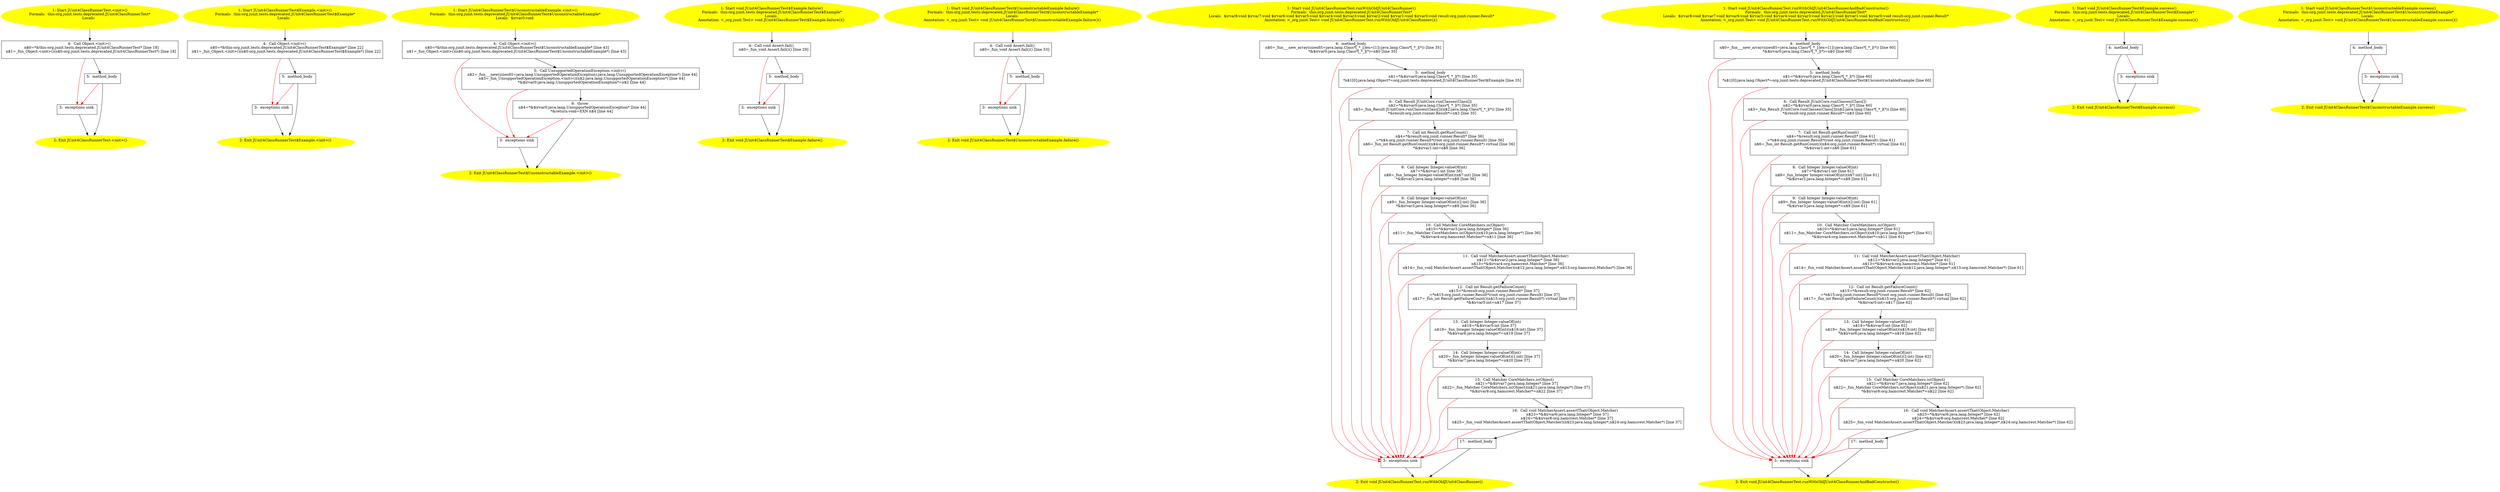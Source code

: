 /* @generated */
digraph cfg {
"org.junit.tests.deprecated.JUnit4ClassRunnerTest.<init>().ee639c9404319b21d5c6fe6f038d6a23_1" [label="1: Start JUnit4ClassRunnerTest.<init>()\nFormals:  this:org.junit.tests.deprecated.JUnit4ClassRunnerTest*\nLocals:  \n  " color=yellow style=filled]
	

	 "org.junit.tests.deprecated.JUnit4ClassRunnerTest.<init>().ee639c9404319b21d5c6fe6f038d6a23_1" -> "org.junit.tests.deprecated.JUnit4ClassRunnerTest.<init>().ee639c9404319b21d5c6fe6f038d6a23_4" ;
"org.junit.tests.deprecated.JUnit4ClassRunnerTest.<init>().ee639c9404319b21d5c6fe6f038d6a23_2" [label="2: Exit JUnit4ClassRunnerTest.<init>() \n  " color=yellow style=filled]
	

"org.junit.tests.deprecated.JUnit4ClassRunnerTest.<init>().ee639c9404319b21d5c6fe6f038d6a23_3" [label="3:  exceptions sink \n  " shape="box"]
	

	 "org.junit.tests.deprecated.JUnit4ClassRunnerTest.<init>().ee639c9404319b21d5c6fe6f038d6a23_3" -> "org.junit.tests.deprecated.JUnit4ClassRunnerTest.<init>().ee639c9404319b21d5c6fe6f038d6a23_2" ;
"org.junit.tests.deprecated.JUnit4ClassRunnerTest.<init>().ee639c9404319b21d5c6fe6f038d6a23_4" [label="4:  Call Object.<init>() \n   n$0=*&this:org.junit.tests.deprecated.JUnit4ClassRunnerTest* [line 18]\n  n$1=_fun_Object.<init>()(n$0:org.junit.tests.deprecated.JUnit4ClassRunnerTest*) [line 18]\n " shape="box"]
	

	 "org.junit.tests.deprecated.JUnit4ClassRunnerTest.<init>().ee639c9404319b21d5c6fe6f038d6a23_4" -> "org.junit.tests.deprecated.JUnit4ClassRunnerTest.<init>().ee639c9404319b21d5c6fe6f038d6a23_5" ;
	 "org.junit.tests.deprecated.JUnit4ClassRunnerTest.<init>().ee639c9404319b21d5c6fe6f038d6a23_4" -> "org.junit.tests.deprecated.JUnit4ClassRunnerTest.<init>().ee639c9404319b21d5c6fe6f038d6a23_3" [color="red" ];
"org.junit.tests.deprecated.JUnit4ClassRunnerTest.<init>().ee639c9404319b21d5c6fe6f038d6a23_5" [label="5:  method_body \n  " shape="box"]
	

	 "org.junit.tests.deprecated.JUnit4ClassRunnerTest.<init>().ee639c9404319b21d5c6fe6f038d6a23_5" -> "org.junit.tests.deprecated.JUnit4ClassRunnerTest.<init>().ee639c9404319b21d5c6fe6f038d6a23_2" ;
	 "org.junit.tests.deprecated.JUnit4ClassRunnerTest.<init>().ee639c9404319b21d5c6fe6f038d6a23_5" -> "org.junit.tests.deprecated.JUnit4ClassRunnerTest.<init>().ee639c9404319b21d5c6fe6f038d6a23_3" [color="red" ];
"org.junit.tests.deprecated.JUnit4ClassRunnerTest$Example.<init>().f28a2bb0e0a4e5cdafe30bcefa747fe5_1" [label="1: Start JUnit4ClassRunnerTest$Example.<init>()\nFormals:  this:org.junit.tests.deprecated.JUnit4ClassRunnerTest$Example*\nLocals:  \n  " color=yellow style=filled]
	

	 "org.junit.tests.deprecated.JUnit4ClassRunnerTest$Example.<init>().f28a2bb0e0a4e5cdafe30bcefa747fe5_1" -> "org.junit.tests.deprecated.JUnit4ClassRunnerTest$Example.<init>().f28a2bb0e0a4e5cdafe30bcefa747fe5_4" ;
"org.junit.tests.deprecated.JUnit4ClassRunnerTest$Example.<init>().f28a2bb0e0a4e5cdafe30bcefa747fe5_2" [label="2: Exit JUnit4ClassRunnerTest$Example.<init>() \n  " color=yellow style=filled]
	

"org.junit.tests.deprecated.JUnit4ClassRunnerTest$Example.<init>().f28a2bb0e0a4e5cdafe30bcefa747fe5_3" [label="3:  exceptions sink \n  " shape="box"]
	

	 "org.junit.tests.deprecated.JUnit4ClassRunnerTest$Example.<init>().f28a2bb0e0a4e5cdafe30bcefa747fe5_3" -> "org.junit.tests.deprecated.JUnit4ClassRunnerTest$Example.<init>().f28a2bb0e0a4e5cdafe30bcefa747fe5_2" ;
"org.junit.tests.deprecated.JUnit4ClassRunnerTest$Example.<init>().f28a2bb0e0a4e5cdafe30bcefa747fe5_4" [label="4:  Call Object.<init>() \n   n$0=*&this:org.junit.tests.deprecated.JUnit4ClassRunnerTest$Example* [line 22]\n  n$1=_fun_Object.<init>()(n$0:org.junit.tests.deprecated.JUnit4ClassRunnerTest$Example*) [line 22]\n " shape="box"]
	

	 "org.junit.tests.deprecated.JUnit4ClassRunnerTest$Example.<init>().f28a2bb0e0a4e5cdafe30bcefa747fe5_4" -> "org.junit.tests.deprecated.JUnit4ClassRunnerTest$Example.<init>().f28a2bb0e0a4e5cdafe30bcefa747fe5_5" ;
	 "org.junit.tests.deprecated.JUnit4ClassRunnerTest$Example.<init>().f28a2bb0e0a4e5cdafe30bcefa747fe5_4" -> "org.junit.tests.deprecated.JUnit4ClassRunnerTest$Example.<init>().f28a2bb0e0a4e5cdafe30bcefa747fe5_3" [color="red" ];
"org.junit.tests.deprecated.JUnit4ClassRunnerTest$Example.<init>().f28a2bb0e0a4e5cdafe30bcefa747fe5_5" [label="5:  method_body \n  " shape="box"]
	

	 "org.junit.tests.deprecated.JUnit4ClassRunnerTest$Example.<init>().f28a2bb0e0a4e5cdafe30bcefa747fe5_5" -> "org.junit.tests.deprecated.JUnit4ClassRunnerTest$Example.<init>().f28a2bb0e0a4e5cdafe30bcefa747fe5_2" ;
	 "org.junit.tests.deprecated.JUnit4ClassRunnerTest$Example.<init>().f28a2bb0e0a4e5cdafe30bcefa747fe5_5" -> "org.junit.tests.deprecated.JUnit4ClassRunnerTest$Example.<init>().f28a2bb0e0a4e5cdafe30bcefa747fe5_3" [color="red" ];
"org.junit.tests.deprecated.JUnit4ClassRunnerTest$UnconstructableExample.<init>().f2f4fc4c2c2256dea20a0d26d6d2c11c_1" [label="1: Start JUnit4ClassRunnerTest$UnconstructableExample.<init>()\nFormals:  this:org.junit.tests.deprecated.JUnit4ClassRunnerTest$UnconstructableExample*\nLocals:  $irvar0:void \n  " color=yellow style=filled]
	

	 "org.junit.tests.deprecated.JUnit4ClassRunnerTest$UnconstructableExample.<init>().f2f4fc4c2c2256dea20a0d26d6d2c11c_1" -> "org.junit.tests.deprecated.JUnit4ClassRunnerTest$UnconstructableExample.<init>().f2f4fc4c2c2256dea20a0d26d6d2c11c_4" ;
"org.junit.tests.deprecated.JUnit4ClassRunnerTest$UnconstructableExample.<init>().f2f4fc4c2c2256dea20a0d26d6d2c11c_2" [label="2: Exit JUnit4ClassRunnerTest$UnconstructableExample.<init>() \n  " color=yellow style=filled]
	

"org.junit.tests.deprecated.JUnit4ClassRunnerTest$UnconstructableExample.<init>().f2f4fc4c2c2256dea20a0d26d6d2c11c_3" [label="3:  exceptions sink \n  " shape="box"]
	

	 "org.junit.tests.deprecated.JUnit4ClassRunnerTest$UnconstructableExample.<init>().f2f4fc4c2c2256dea20a0d26d6d2c11c_3" -> "org.junit.tests.deprecated.JUnit4ClassRunnerTest$UnconstructableExample.<init>().f2f4fc4c2c2256dea20a0d26d6d2c11c_2" ;
"org.junit.tests.deprecated.JUnit4ClassRunnerTest$UnconstructableExample.<init>().f2f4fc4c2c2256dea20a0d26d6d2c11c_4" [label="4:  Call Object.<init>() \n   n$0=*&this:org.junit.tests.deprecated.JUnit4ClassRunnerTest$UnconstructableExample* [line 43]\n  n$1=_fun_Object.<init>()(n$0:org.junit.tests.deprecated.JUnit4ClassRunnerTest$UnconstructableExample*) [line 43]\n " shape="box"]
	

	 "org.junit.tests.deprecated.JUnit4ClassRunnerTest$UnconstructableExample.<init>().f2f4fc4c2c2256dea20a0d26d6d2c11c_4" -> "org.junit.tests.deprecated.JUnit4ClassRunnerTest$UnconstructableExample.<init>().f2f4fc4c2c2256dea20a0d26d6d2c11c_5" ;
	 "org.junit.tests.deprecated.JUnit4ClassRunnerTest$UnconstructableExample.<init>().f2f4fc4c2c2256dea20a0d26d6d2c11c_4" -> "org.junit.tests.deprecated.JUnit4ClassRunnerTest$UnconstructableExample.<init>().f2f4fc4c2c2256dea20a0d26d6d2c11c_3" [color="red" ];
"org.junit.tests.deprecated.JUnit4ClassRunnerTest$UnconstructableExample.<init>().f2f4fc4c2c2256dea20a0d26d6d2c11c_5" [label="5:  Call UnsupportedOperationException.<init>() \n   n$2=_fun___new(sizeof(t=java.lang.UnsupportedOperationException):java.lang.UnsupportedOperationException*) [line 44]\n  n$3=_fun_UnsupportedOperationException.<init>()(n$2:java.lang.UnsupportedOperationException*) [line 44]\n  *&$irvar0:java.lang.UnsupportedOperationException*=n$2 [line 44]\n " shape="box"]
	

	 "org.junit.tests.deprecated.JUnit4ClassRunnerTest$UnconstructableExample.<init>().f2f4fc4c2c2256dea20a0d26d6d2c11c_5" -> "org.junit.tests.deprecated.JUnit4ClassRunnerTest$UnconstructableExample.<init>().f2f4fc4c2c2256dea20a0d26d6d2c11c_6" ;
	 "org.junit.tests.deprecated.JUnit4ClassRunnerTest$UnconstructableExample.<init>().f2f4fc4c2c2256dea20a0d26d6d2c11c_5" -> "org.junit.tests.deprecated.JUnit4ClassRunnerTest$UnconstructableExample.<init>().f2f4fc4c2c2256dea20a0d26d6d2c11c_3" [color="red" ];
"org.junit.tests.deprecated.JUnit4ClassRunnerTest$UnconstructableExample.<init>().f2f4fc4c2c2256dea20a0d26d6d2c11c_6" [label="6:  throw \n   n$4=*&$irvar0:java.lang.UnsupportedOperationException* [line 44]\n  *&return:void=EXN n$4 [line 44]\n " shape="box"]
	

	 "org.junit.tests.deprecated.JUnit4ClassRunnerTest$UnconstructableExample.<init>().f2f4fc4c2c2256dea20a0d26d6d2c11c_6" -> "org.junit.tests.deprecated.JUnit4ClassRunnerTest$UnconstructableExample.<init>().f2f4fc4c2c2256dea20a0d26d6d2c11c_2" ;
	 "org.junit.tests.deprecated.JUnit4ClassRunnerTest$UnconstructableExample.<init>().f2f4fc4c2c2256dea20a0d26d6d2c11c_6" -> "org.junit.tests.deprecated.JUnit4ClassRunnerTest$UnconstructableExample.<init>().f2f4fc4c2c2256dea20a0d26d6d2c11c_3" [color="red" ];
"org.junit.tests.deprecated.JUnit4ClassRunnerTest$Example.failure():void.80d6a1be095f09886373544b3fc1435f_1" [label="1: Start void JUnit4ClassRunnerTest$Example.failure()\nFormals:  this:org.junit.tests.deprecated.JUnit4ClassRunnerTest$Example*\nLocals: \nAnnotation: <_org.junit.Test> void JUnit4ClassRunnerTest$Example.failure()() \n  " color=yellow style=filled]
	

	 "org.junit.tests.deprecated.JUnit4ClassRunnerTest$Example.failure():void.80d6a1be095f09886373544b3fc1435f_1" -> "org.junit.tests.deprecated.JUnit4ClassRunnerTest$Example.failure():void.80d6a1be095f09886373544b3fc1435f_4" ;
"org.junit.tests.deprecated.JUnit4ClassRunnerTest$Example.failure():void.80d6a1be095f09886373544b3fc1435f_2" [label="2: Exit void JUnit4ClassRunnerTest$Example.failure() \n  " color=yellow style=filled]
	

"org.junit.tests.deprecated.JUnit4ClassRunnerTest$Example.failure():void.80d6a1be095f09886373544b3fc1435f_3" [label="3:  exceptions sink \n  " shape="box"]
	

	 "org.junit.tests.deprecated.JUnit4ClassRunnerTest$Example.failure():void.80d6a1be095f09886373544b3fc1435f_3" -> "org.junit.tests.deprecated.JUnit4ClassRunnerTest$Example.failure():void.80d6a1be095f09886373544b3fc1435f_2" ;
"org.junit.tests.deprecated.JUnit4ClassRunnerTest$Example.failure():void.80d6a1be095f09886373544b3fc1435f_4" [label="4:  Call void Assert.fail() \n   n$0=_fun_void Assert.fail()() [line 29]\n " shape="box"]
	

	 "org.junit.tests.deprecated.JUnit4ClassRunnerTest$Example.failure():void.80d6a1be095f09886373544b3fc1435f_4" -> "org.junit.tests.deprecated.JUnit4ClassRunnerTest$Example.failure():void.80d6a1be095f09886373544b3fc1435f_5" ;
	 "org.junit.tests.deprecated.JUnit4ClassRunnerTest$Example.failure():void.80d6a1be095f09886373544b3fc1435f_4" -> "org.junit.tests.deprecated.JUnit4ClassRunnerTest$Example.failure():void.80d6a1be095f09886373544b3fc1435f_3" [color="red" ];
"org.junit.tests.deprecated.JUnit4ClassRunnerTest$Example.failure():void.80d6a1be095f09886373544b3fc1435f_5" [label="5:  method_body \n  " shape="box"]
	

	 "org.junit.tests.deprecated.JUnit4ClassRunnerTest$Example.failure():void.80d6a1be095f09886373544b3fc1435f_5" -> "org.junit.tests.deprecated.JUnit4ClassRunnerTest$Example.failure():void.80d6a1be095f09886373544b3fc1435f_2" ;
	 "org.junit.tests.deprecated.JUnit4ClassRunnerTest$Example.failure():void.80d6a1be095f09886373544b3fc1435f_5" -> "org.junit.tests.deprecated.JUnit4ClassRunnerTest$Example.failure():void.80d6a1be095f09886373544b3fc1435f_3" [color="red" ];
"org.junit.tests.deprecated.JUnit4ClassRunnerTest$UnconstructableExample.failure():void.ec8c981a9b3ea2eed29a8a33b2090b4a_1" [label="1: Start void JUnit4ClassRunnerTest$UnconstructableExample.failure()\nFormals:  this:org.junit.tests.deprecated.JUnit4ClassRunnerTest$UnconstructableExample*\nLocals: \nAnnotation: <_org.junit.Test> void JUnit4ClassRunnerTest$UnconstructableExample.failure()() \n  " color=yellow style=filled]
	

	 "org.junit.tests.deprecated.JUnit4ClassRunnerTest$UnconstructableExample.failure():void.ec8c981a9b3ea2eed29a8a33b2090b4a_1" -> "org.junit.tests.deprecated.JUnit4ClassRunnerTest$UnconstructableExample.failure():void.ec8c981a9b3ea2eed29a8a33b2090b4a_4" ;
"org.junit.tests.deprecated.JUnit4ClassRunnerTest$UnconstructableExample.failure():void.ec8c981a9b3ea2eed29a8a33b2090b4a_2" [label="2: Exit void JUnit4ClassRunnerTest$UnconstructableExample.failure() \n  " color=yellow style=filled]
	

"org.junit.tests.deprecated.JUnit4ClassRunnerTest$UnconstructableExample.failure():void.ec8c981a9b3ea2eed29a8a33b2090b4a_3" [label="3:  exceptions sink \n  " shape="box"]
	

	 "org.junit.tests.deprecated.JUnit4ClassRunnerTest$UnconstructableExample.failure():void.ec8c981a9b3ea2eed29a8a33b2090b4a_3" -> "org.junit.tests.deprecated.JUnit4ClassRunnerTest$UnconstructableExample.failure():void.ec8c981a9b3ea2eed29a8a33b2090b4a_2" ;
"org.junit.tests.deprecated.JUnit4ClassRunnerTest$UnconstructableExample.failure():void.ec8c981a9b3ea2eed29a8a33b2090b4a_4" [label="4:  Call void Assert.fail() \n   n$0=_fun_void Assert.fail()() [line 53]\n " shape="box"]
	

	 "org.junit.tests.deprecated.JUnit4ClassRunnerTest$UnconstructableExample.failure():void.ec8c981a9b3ea2eed29a8a33b2090b4a_4" -> "org.junit.tests.deprecated.JUnit4ClassRunnerTest$UnconstructableExample.failure():void.ec8c981a9b3ea2eed29a8a33b2090b4a_5" ;
	 "org.junit.tests.deprecated.JUnit4ClassRunnerTest$UnconstructableExample.failure():void.ec8c981a9b3ea2eed29a8a33b2090b4a_4" -> "org.junit.tests.deprecated.JUnit4ClassRunnerTest$UnconstructableExample.failure():void.ec8c981a9b3ea2eed29a8a33b2090b4a_3" [color="red" ];
"org.junit.tests.deprecated.JUnit4ClassRunnerTest$UnconstructableExample.failure():void.ec8c981a9b3ea2eed29a8a33b2090b4a_5" [label="5:  method_body \n  " shape="box"]
	

	 "org.junit.tests.deprecated.JUnit4ClassRunnerTest$UnconstructableExample.failure():void.ec8c981a9b3ea2eed29a8a33b2090b4a_5" -> "org.junit.tests.deprecated.JUnit4ClassRunnerTest$UnconstructableExample.failure():void.ec8c981a9b3ea2eed29a8a33b2090b4a_2" ;
	 "org.junit.tests.deprecated.JUnit4ClassRunnerTest$UnconstructableExample.failure():void.ec8c981a9b3ea2eed29a8a33b2090b4a_5" -> "org.junit.tests.deprecated.JUnit4ClassRunnerTest$UnconstructableExample.failure():void.ec8c981a9b3ea2eed29a8a33b2090b4a_3" [color="red" ];
"org.junit.tests.deprecated.JUnit4ClassRunnerTest.runWithOldJUnit4ClassRunner():void.3f8f6e8d7efc0760cb6d4311848b784d_1" [label="1: Start void JUnit4ClassRunnerTest.runWithOldJUnit4ClassRunner()\nFormals:  this:org.junit.tests.deprecated.JUnit4ClassRunnerTest*\nLocals:  $irvar8:void $irvar7:void $irvar6:void $irvar5:void $irvar4:void $irvar3:void $irvar2:void $irvar1:void $irvar0:void result:org.junit.runner.Result*\nAnnotation: <_org.junit.Test> void JUnit4ClassRunnerTest.runWithOldJUnit4ClassRunner()() \n  " color=yellow style=filled]
	

	 "org.junit.tests.deprecated.JUnit4ClassRunnerTest.runWithOldJUnit4ClassRunner():void.3f8f6e8d7efc0760cb6d4311848b784d_1" -> "org.junit.tests.deprecated.JUnit4ClassRunnerTest.runWithOldJUnit4ClassRunner():void.3f8f6e8d7efc0760cb6d4311848b784d_4" ;
"org.junit.tests.deprecated.JUnit4ClassRunnerTest.runWithOldJUnit4ClassRunner():void.3f8f6e8d7efc0760cb6d4311848b784d_2" [label="2: Exit void JUnit4ClassRunnerTest.runWithOldJUnit4ClassRunner() \n  " color=yellow style=filled]
	

"org.junit.tests.deprecated.JUnit4ClassRunnerTest.runWithOldJUnit4ClassRunner():void.3f8f6e8d7efc0760cb6d4311848b784d_3" [label="3:  exceptions sink \n  " shape="box"]
	

	 "org.junit.tests.deprecated.JUnit4ClassRunnerTest.runWithOldJUnit4ClassRunner():void.3f8f6e8d7efc0760cb6d4311848b784d_3" -> "org.junit.tests.deprecated.JUnit4ClassRunnerTest.runWithOldJUnit4ClassRunner():void.3f8f6e8d7efc0760cb6d4311848b784d_2" ;
"org.junit.tests.deprecated.JUnit4ClassRunnerTest.runWithOldJUnit4ClassRunner():void.3f8f6e8d7efc0760cb6d4311848b784d_4" [label="4:  method_body \n   n$0=_fun___new_array(sizeof(t=java.lang.Class*[_*_];len=[1]):java.lang.Class*[_*_](*)) [line 35]\n  *&$irvar0:java.lang.Class*[_*_](*)=n$0 [line 35]\n " shape="box"]
	

	 "org.junit.tests.deprecated.JUnit4ClassRunnerTest.runWithOldJUnit4ClassRunner():void.3f8f6e8d7efc0760cb6d4311848b784d_4" -> "org.junit.tests.deprecated.JUnit4ClassRunnerTest.runWithOldJUnit4ClassRunner():void.3f8f6e8d7efc0760cb6d4311848b784d_5" ;
	 "org.junit.tests.deprecated.JUnit4ClassRunnerTest.runWithOldJUnit4ClassRunner():void.3f8f6e8d7efc0760cb6d4311848b784d_4" -> "org.junit.tests.deprecated.JUnit4ClassRunnerTest.runWithOldJUnit4ClassRunner():void.3f8f6e8d7efc0760cb6d4311848b784d_3" [color="red" ];
"org.junit.tests.deprecated.JUnit4ClassRunnerTest.runWithOldJUnit4ClassRunner():void.3f8f6e8d7efc0760cb6d4311848b784d_5" [label="5:  method_body \n   n$1=*&$irvar0:java.lang.Class*[_*_](*) [line 35]\n  *n$1[0]:java.lang.Object*=org.junit.tests.deprecated.JUnit4ClassRunnerTest$Example [line 35]\n " shape="box"]
	

	 "org.junit.tests.deprecated.JUnit4ClassRunnerTest.runWithOldJUnit4ClassRunner():void.3f8f6e8d7efc0760cb6d4311848b784d_5" -> "org.junit.tests.deprecated.JUnit4ClassRunnerTest.runWithOldJUnit4ClassRunner():void.3f8f6e8d7efc0760cb6d4311848b784d_6" ;
	 "org.junit.tests.deprecated.JUnit4ClassRunnerTest.runWithOldJUnit4ClassRunner():void.3f8f6e8d7efc0760cb6d4311848b784d_5" -> "org.junit.tests.deprecated.JUnit4ClassRunnerTest.runWithOldJUnit4ClassRunner():void.3f8f6e8d7efc0760cb6d4311848b784d_3" [color="red" ];
"org.junit.tests.deprecated.JUnit4ClassRunnerTest.runWithOldJUnit4ClassRunner():void.3f8f6e8d7efc0760cb6d4311848b784d_6" [label="6:  Call Result JUnitCore.runClasses(Class[]) \n   n$2=*&$irvar0:java.lang.Class*[_*_](*) [line 35]\n  n$3=_fun_Result JUnitCore.runClasses(Class[])(n$2:java.lang.Class*[_*_](*)) [line 35]\n  *&result:org.junit.runner.Result*=n$3 [line 35]\n " shape="box"]
	

	 "org.junit.tests.deprecated.JUnit4ClassRunnerTest.runWithOldJUnit4ClassRunner():void.3f8f6e8d7efc0760cb6d4311848b784d_6" -> "org.junit.tests.deprecated.JUnit4ClassRunnerTest.runWithOldJUnit4ClassRunner():void.3f8f6e8d7efc0760cb6d4311848b784d_7" ;
	 "org.junit.tests.deprecated.JUnit4ClassRunnerTest.runWithOldJUnit4ClassRunner():void.3f8f6e8d7efc0760cb6d4311848b784d_6" -> "org.junit.tests.deprecated.JUnit4ClassRunnerTest.runWithOldJUnit4ClassRunner():void.3f8f6e8d7efc0760cb6d4311848b784d_3" [color="red" ];
"org.junit.tests.deprecated.JUnit4ClassRunnerTest.runWithOldJUnit4ClassRunner():void.3f8f6e8d7efc0760cb6d4311848b784d_7" [label="7:  Call int Result.getRunCount() \n   n$4=*&result:org.junit.runner.Result* [line 36]\n  _=*n$4:org.junit.runner.Result*(root org.junit.runner.Result) [line 36]\n  n$6=_fun_int Result.getRunCount()(n$4:org.junit.runner.Result*) virtual [line 36]\n  *&$irvar1:int=n$6 [line 36]\n " shape="box"]
	

	 "org.junit.tests.deprecated.JUnit4ClassRunnerTest.runWithOldJUnit4ClassRunner():void.3f8f6e8d7efc0760cb6d4311848b784d_7" -> "org.junit.tests.deprecated.JUnit4ClassRunnerTest.runWithOldJUnit4ClassRunner():void.3f8f6e8d7efc0760cb6d4311848b784d_8" ;
	 "org.junit.tests.deprecated.JUnit4ClassRunnerTest.runWithOldJUnit4ClassRunner():void.3f8f6e8d7efc0760cb6d4311848b784d_7" -> "org.junit.tests.deprecated.JUnit4ClassRunnerTest.runWithOldJUnit4ClassRunner():void.3f8f6e8d7efc0760cb6d4311848b784d_3" [color="red" ];
"org.junit.tests.deprecated.JUnit4ClassRunnerTest.runWithOldJUnit4ClassRunner():void.3f8f6e8d7efc0760cb6d4311848b784d_8" [label="8:  Call Integer Integer.valueOf(int) \n   n$7=*&$irvar1:int [line 36]\n  n$8=_fun_Integer Integer.valueOf(int)(n$7:int) [line 36]\n  *&$irvar2:java.lang.Integer*=n$8 [line 36]\n " shape="box"]
	

	 "org.junit.tests.deprecated.JUnit4ClassRunnerTest.runWithOldJUnit4ClassRunner():void.3f8f6e8d7efc0760cb6d4311848b784d_8" -> "org.junit.tests.deprecated.JUnit4ClassRunnerTest.runWithOldJUnit4ClassRunner():void.3f8f6e8d7efc0760cb6d4311848b784d_9" ;
	 "org.junit.tests.deprecated.JUnit4ClassRunnerTest.runWithOldJUnit4ClassRunner():void.3f8f6e8d7efc0760cb6d4311848b784d_8" -> "org.junit.tests.deprecated.JUnit4ClassRunnerTest.runWithOldJUnit4ClassRunner():void.3f8f6e8d7efc0760cb6d4311848b784d_3" [color="red" ];
"org.junit.tests.deprecated.JUnit4ClassRunnerTest.runWithOldJUnit4ClassRunner():void.3f8f6e8d7efc0760cb6d4311848b784d_9" [label="9:  Call Integer Integer.valueOf(int) \n   n$9=_fun_Integer Integer.valueOf(int)(2:int) [line 36]\n  *&$irvar3:java.lang.Integer*=n$9 [line 36]\n " shape="box"]
	

	 "org.junit.tests.deprecated.JUnit4ClassRunnerTest.runWithOldJUnit4ClassRunner():void.3f8f6e8d7efc0760cb6d4311848b784d_9" -> "org.junit.tests.deprecated.JUnit4ClassRunnerTest.runWithOldJUnit4ClassRunner():void.3f8f6e8d7efc0760cb6d4311848b784d_10" ;
	 "org.junit.tests.deprecated.JUnit4ClassRunnerTest.runWithOldJUnit4ClassRunner():void.3f8f6e8d7efc0760cb6d4311848b784d_9" -> "org.junit.tests.deprecated.JUnit4ClassRunnerTest.runWithOldJUnit4ClassRunner():void.3f8f6e8d7efc0760cb6d4311848b784d_3" [color="red" ];
"org.junit.tests.deprecated.JUnit4ClassRunnerTest.runWithOldJUnit4ClassRunner():void.3f8f6e8d7efc0760cb6d4311848b784d_10" [label="10:  Call Matcher CoreMatchers.is(Object) \n   n$10=*&$irvar3:java.lang.Integer* [line 36]\n  n$11=_fun_Matcher CoreMatchers.is(Object)(n$10:java.lang.Integer*) [line 36]\n  *&$irvar4:org.hamcrest.Matcher*=n$11 [line 36]\n " shape="box"]
	

	 "org.junit.tests.deprecated.JUnit4ClassRunnerTest.runWithOldJUnit4ClassRunner():void.3f8f6e8d7efc0760cb6d4311848b784d_10" -> "org.junit.tests.deprecated.JUnit4ClassRunnerTest.runWithOldJUnit4ClassRunner():void.3f8f6e8d7efc0760cb6d4311848b784d_11" ;
	 "org.junit.tests.deprecated.JUnit4ClassRunnerTest.runWithOldJUnit4ClassRunner():void.3f8f6e8d7efc0760cb6d4311848b784d_10" -> "org.junit.tests.deprecated.JUnit4ClassRunnerTest.runWithOldJUnit4ClassRunner():void.3f8f6e8d7efc0760cb6d4311848b784d_3" [color="red" ];
"org.junit.tests.deprecated.JUnit4ClassRunnerTest.runWithOldJUnit4ClassRunner():void.3f8f6e8d7efc0760cb6d4311848b784d_11" [label="11:  Call void MatcherAssert.assertThat(Object,Matcher) \n   n$12=*&$irvar2:java.lang.Integer* [line 36]\n  n$13=*&$irvar4:org.hamcrest.Matcher* [line 36]\n  n$14=_fun_void MatcherAssert.assertThat(Object,Matcher)(n$12:java.lang.Integer*,n$13:org.hamcrest.Matcher*) [line 36]\n " shape="box"]
	

	 "org.junit.tests.deprecated.JUnit4ClassRunnerTest.runWithOldJUnit4ClassRunner():void.3f8f6e8d7efc0760cb6d4311848b784d_11" -> "org.junit.tests.deprecated.JUnit4ClassRunnerTest.runWithOldJUnit4ClassRunner():void.3f8f6e8d7efc0760cb6d4311848b784d_12" ;
	 "org.junit.tests.deprecated.JUnit4ClassRunnerTest.runWithOldJUnit4ClassRunner():void.3f8f6e8d7efc0760cb6d4311848b784d_11" -> "org.junit.tests.deprecated.JUnit4ClassRunnerTest.runWithOldJUnit4ClassRunner():void.3f8f6e8d7efc0760cb6d4311848b784d_3" [color="red" ];
"org.junit.tests.deprecated.JUnit4ClassRunnerTest.runWithOldJUnit4ClassRunner():void.3f8f6e8d7efc0760cb6d4311848b784d_12" [label="12:  Call int Result.getFailureCount() \n   n$15=*&result:org.junit.runner.Result* [line 37]\n  _=*n$15:org.junit.runner.Result*(root org.junit.runner.Result) [line 37]\n  n$17=_fun_int Result.getFailureCount()(n$15:org.junit.runner.Result*) virtual [line 37]\n  *&$irvar5:int=n$17 [line 37]\n " shape="box"]
	

	 "org.junit.tests.deprecated.JUnit4ClassRunnerTest.runWithOldJUnit4ClassRunner():void.3f8f6e8d7efc0760cb6d4311848b784d_12" -> "org.junit.tests.deprecated.JUnit4ClassRunnerTest.runWithOldJUnit4ClassRunner():void.3f8f6e8d7efc0760cb6d4311848b784d_13" ;
	 "org.junit.tests.deprecated.JUnit4ClassRunnerTest.runWithOldJUnit4ClassRunner():void.3f8f6e8d7efc0760cb6d4311848b784d_12" -> "org.junit.tests.deprecated.JUnit4ClassRunnerTest.runWithOldJUnit4ClassRunner():void.3f8f6e8d7efc0760cb6d4311848b784d_3" [color="red" ];
"org.junit.tests.deprecated.JUnit4ClassRunnerTest.runWithOldJUnit4ClassRunner():void.3f8f6e8d7efc0760cb6d4311848b784d_13" [label="13:  Call Integer Integer.valueOf(int) \n   n$18=*&$irvar5:int [line 37]\n  n$19=_fun_Integer Integer.valueOf(int)(n$18:int) [line 37]\n  *&$irvar6:java.lang.Integer*=n$19 [line 37]\n " shape="box"]
	

	 "org.junit.tests.deprecated.JUnit4ClassRunnerTest.runWithOldJUnit4ClassRunner():void.3f8f6e8d7efc0760cb6d4311848b784d_13" -> "org.junit.tests.deprecated.JUnit4ClassRunnerTest.runWithOldJUnit4ClassRunner():void.3f8f6e8d7efc0760cb6d4311848b784d_14" ;
	 "org.junit.tests.deprecated.JUnit4ClassRunnerTest.runWithOldJUnit4ClassRunner():void.3f8f6e8d7efc0760cb6d4311848b784d_13" -> "org.junit.tests.deprecated.JUnit4ClassRunnerTest.runWithOldJUnit4ClassRunner():void.3f8f6e8d7efc0760cb6d4311848b784d_3" [color="red" ];
"org.junit.tests.deprecated.JUnit4ClassRunnerTest.runWithOldJUnit4ClassRunner():void.3f8f6e8d7efc0760cb6d4311848b784d_14" [label="14:  Call Integer Integer.valueOf(int) \n   n$20=_fun_Integer Integer.valueOf(int)(1:int) [line 37]\n  *&$irvar7:java.lang.Integer*=n$20 [line 37]\n " shape="box"]
	

	 "org.junit.tests.deprecated.JUnit4ClassRunnerTest.runWithOldJUnit4ClassRunner():void.3f8f6e8d7efc0760cb6d4311848b784d_14" -> "org.junit.tests.deprecated.JUnit4ClassRunnerTest.runWithOldJUnit4ClassRunner():void.3f8f6e8d7efc0760cb6d4311848b784d_15" ;
	 "org.junit.tests.deprecated.JUnit4ClassRunnerTest.runWithOldJUnit4ClassRunner():void.3f8f6e8d7efc0760cb6d4311848b784d_14" -> "org.junit.tests.deprecated.JUnit4ClassRunnerTest.runWithOldJUnit4ClassRunner():void.3f8f6e8d7efc0760cb6d4311848b784d_3" [color="red" ];
"org.junit.tests.deprecated.JUnit4ClassRunnerTest.runWithOldJUnit4ClassRunner():void.3f8f6e8d7efc0760cb6d4311848b784d_15" [label="15:  Call Matcher CoreMatchers.is(Object) \n   n$21=*&$irvar7:java.lang.Integer* [line 37]\n  n$22=_fun_Matcher CoreMatchers.is(Object)(n$21:java.lang.Integer*) [line 37]\n  *&$irvar8:org.hamcrest.Matcher*=n$22 [line 37]\n " shape="box"]
	

	 "org.junit.tests.deprecated.JUnit4ClassRunnerTest.runWithOldJUnit4ClassRunner():void.3f8f6e8d7efc0760cb6d4311848b784d_15" -> "org.junit.tests.deprecated.JUnit4ClassRunnerTest.runWithOldJUnit4ClassRunner():void.3f8f6e8d7efc0760cb6d4311848b784d_16" ;
	 "org.junit.tests.deprecated.JUnit4ClassRunnerTest.runWithOldJUnit4ClassRunner():void.3f8f6e8d7efc0760cb6d4311848b784d_15" -> "org.junit.tests.deprecated.JUnit4ClassRunnerTest.runWithOldJUnit4ClassRunner():void.3f8f6e8d7efc0760cb6d4311848b784d_3" [color="red" ];
"org.junit.tests.deprecated.JUnit4ClassRunnerTest.runWithOldJUnit4ClassRunner():void.3f8f6e8d7efc0760cb6d4311848b784d_16" [label="16:  Call void MatcherAssert.assertThat(Object,Matcher) \n   n$23=*&$irvar6:java.lang.Integer* [line 37]\n  n$24=*&$irvar8:org.hamcrest.Matcher* [line 37]\n  n$25=_fun_void MatcherAssert.assertThat(Object,Matcher)(n$23:java.lang.Integer*,n$24:org.hamcrest.Matcher*) [line 37]\n " shape="box"]
	

	 "org.junit.tests.deprecated.JUnit4ClassRunnerTest.runWithOldJUnit4ClassRunner():void.3f8f6e8d7efc0760cb6d4311848b784d_16" -> "org.junit.tests.deprecated.JUnit4ClassRunnerTest.runWithOldJUnit4ClassRunner():void.3f8f6e8d7efc0760cb6d4311848b784d_17" ;
	 "org.junit.tests.deprecated.JUnit4ClassRunnerTest.runWithOldJUnit4ClassRunner():void.3f8f6e8d7efc0760cb6d4311848b784d_16" -> "org.junit.tests.deprecated.JUnit4ClassRunnerTest.runWithOldJUnit4ClassRunner():void.3f8f6e8d7efc0760cb6d4311848b784d_3" [color="red" ];
"org.junit.tests.deprecated.JUnit4ClassRunnerTest.runWithOldJUnit4ClassRunner():void.3f8f6e8d7efc0760cb6d4311848b784d_17" [label="17:  method_body \n  " shape="box"]
	

	 "org.junit.tests.deprecated.JUnit4ClassRunnerTest.runWithOldJUnit4ClassRunner():void.3f8f6e8d7efc0760cb6d4311848b784d_17" -> "org.junit.tests.deprecated.JUnit4ClassRunnerTest.runWithOldJUnit4ClassRunner():void.3f8f6e8d7efc0760cb6d4311848b784d_2" ;
	 "org.junit.tests.deprecated.JUnit4ClassRunnerTest.runWithOldJUnit4ClassRunner():void.3f8f6e8d7efc0760cb6d4311848b784d_17" -> "org.junit.tests.deprecated.JUnit4ClassRunnerTest.runWithOldJUnit4ClassRunner():void.3f8f6e8d7efc0760cb6d4311848b784d_3" [color="red" ];
"org.junit.tests.deprecated.JUnit4ClassRunnerTest.runWithOldJUnit4ClassRunnerAndBadConstructor():void.7f5e2e8c91f6025fedd08eb3d366ba5f_1" [label="1: Start void JUnit4ClassRunnerTest.runWithOldJUnit4ClassRunnerAndBadConstructor()\nFormals:  this:org.junit.tests.deprecated.JUnit4ClassRunnerTest*\nLocals:  $irvar8:void $irvar7:void $irvar6:void $irvar5:void $irvar4:void $irvar3:void $irvar2:void $irvar1:void $irvar0:void result:org.junit.runner.Result*\nAnnotation: <_org.junit.Test> void JUnit4ClassRunnerTest.runWithOldJUnit4ClassRunnerAndBadConstructor()() \n  " color=yellow style=filled]
	

	 "org.junit.tests.deprecated.JUnit4ClassRunnerTest.runWithOldJUnit4ClassRunnerAndBadConstructor():void.7f5e2e8c91f6025fedd08eb3d366ba5f_1" -> "org.junit.tests.deprecated.JUnit4ClassRunnerTest.runWithOldJUnit4ClassRunnerAndBadConstructor():void.7f5e2e8c91f6025fedd08eb3d366ba5f_4" ;
"org.junit.tests.deprecated.JUnit4ClassRunnerTest.runWithOldJUnit4ClassRunnerAndBadConstructor():void.7f5e2e8c91f6025fedd08eb3d366ba5f_2" [label="2: Exit void JUnit4ClassRunnerTest.runWithOldJUnit4ClassRunnerAndBadConstructor() \n  " color=yellow style=filled]
	

"org.junit.tests.deprecated.JUnit4ClassRunnerTest.runWithOldJUnit4ClassRunnerAndBadConstructor():void.7f5e2e8c91f6025fedd08eb3d366ba5f_3" [label="3:  exceptions sink \n  " shape="box"]
	

	 "org.junit.tests.deprecated.JUnit4ClassRunnerTest.runWithOldJUnit4ClassRunnerAndBadConstructor():void.7f5e2e8c91f6025fedd08eb3d366ba5f_3" -> "org.junit.tests.deprecated.JUnit4ClassRunnerTest.runWithOldJUnit4ClassRunnerAndBadConstructor():void.7f5e2e8c91f6025fedd08eb3d366ba5f_2" ;
"org.junit.tests.deprecated.JUnit4ClassRunnerTest.runWithOldJUnit4ClassRunnerAndBadConstructor():void.7f5e2e8c91f6025fedd08eb3d366ba5f_4" [label="4:  method_body \n   n$0=_fun___new_array(sizeof(t=java.lang.Class*[_*_];len=[1]):java.lang.Class*[_*_](*)) [line 60]\n  *&$irvar0:java.lang.Class*[_*_](*)=n$0 [line 60]\n " shape="box"]
	

	 "org.junit.tests.deprecated.JUnit4ClassRunnerTest.runWithOldJUnit4ClassRunnerAndBadConstructor():void.7f5e2e8c91f6025fedd08eb3d366ba5f_4" -> "org.junit.tests.deprecated.JUnit4ClassRunnerTest.runWithOldJUnit4ClassRunnerAndBadConstructor():void.7f5e2e8c91f6025fedd08eb3d366ba5f_5" ;
	 "org.junit.tests.deprecated.JUnit4ClassRunnerTest.runWithOldJUnit4ClassRunnerAndBadConstructor():void.7f5e2e8c91f6025fedd08eb3d366ba5f_4" -> "org.junit.tests.deprecated.JUnit4ClassRunnerTest.runWithOldJUnit4ClassRunnerAndBadConstructor():void.7f5e2e8c91f6025fedd08eb3d366ba5f_3" [color="red" ];
"org.junit.tests.deprecated.JUnit4ClassRunnerTest.runWithOldJUnit4ClassRunnerAndBadConstructor():void.7f5e2e8c91f6025fedd08eb3d366ba5f_5" [label="5:  method_body \n   n$1=*&$irvar0:java.lang.Class*[_*_](*) [line 60]\n  *n$1[0]:java.lang.Object*=org.junit.tests.deprecated.JUnit4ClassRunnerTest$UnconstructableExample [line 60]\n " shape="box"]
	

	 "org.junit.tests.deprecated.JUnit4ClassRunnerTest.runWithOldJUnit4ClassRunnerAndBadConstructor():void.7f5e2e8c91f6025fedd08eb3d366ba5f_5" -> "org.junit.tests.deprecated.JUnit4ClassRunnerTest.runWithOldJUnit4ClassRunnerAndBadConstructor():void.7f5e2e8c91f6025fedd08eb3d366ba5f_6" ;
	 "org.junit.tests.deprecated.JUnit4ClassRunnerTest.runWithOldJUnit4ClassRunnerAndBadConstructor():void.7f5e2e8c91f6025fedd08eb3d366ba5f_5" -> "org.junit.tests.deprecated.JUnit4ClassRunnerTest.runWithOldJUnit4ClassRunnerAndBadConstructor():void.7f5e2e8c91f6025fedd08eb3d366ba5f_3" [color="red" ];
"org.junit.tests.deprecated.JUnit4ClassRunnerTest.runWithOldJUnit4ClassRunnerAndBadConstructor():void.7f5e2e8c91f6025fedd08eb3d366ba5f_6" [label="6:  Call Result JUnitCore.runClasses(Class[]) \n   n$2=*&$irvar0:java.lang.Class*[_*_](*) [line 60]\n  n$3=_fun_Result JUnitCore.runClasses(Class[])(n$2:java.lang.Class*[_*_](*)) [line 60]\n  *&result:org.junit.runner.Result*=n$3 [line 60]\n " shape="box"]
	

	 "org.junit.tests.deprecated.JUnit4ClassRunnerTest.runWithOldJUnit4ClassRunnerAndBadConstructor():void.7f5e2e8c91f6025fedd08eb3d366ba5f_6" -> "org.junit.tests.deprecated.JUnit4ClassRunnerTest.runWithOldJUnit4ClassRunnerAndBadConstructor():void.7f5e2e8c91f6025fedd08eb3d366ba5f_7" ;
	 "org.junit.tests.deprecated.JUnit4ClassRunnerTest.runWithOldJUnit4ClassRunnerAndBadConstructor():void.7f5e2e8c91f6025fedd08eb3d366ba5f_6" -> "org.junit.tests.deprecated.JUnit4ClassRunnerTest.runWithOldJUnit4ClassRunnerAndBadConstructor():void.7f5e2e8c91f6025fedd08eb3d366ba5f_3" [color="red" ];
"org.junit.tests.deprecated.JUnit4ClassRunnerTest.runWithOldJUnit4ClassRunnerAndBadConstructor():void.7f5e2e8c91f6025fedd08eb3d366ba5f_7" [label="7:  Call int Result.getRunCount() \n   n$4=*&result:org.junit.runner.Result* [line 61]\n  _=*n$4:org.junit.runner.Result*(root org.junit.runner.Result) [line 61]\n  n$6=_fun_int Result.getRunCount()(n$4:org.junit.runner.Result*) virtual [line 61]\n  *&$irvar1:int=n$6 [line 61]\n " shape="box"]
	

	 "org.junit.tests.deprecated.JUnit4ClassRunnerTest.runWithOldJUnit4ClassRunnerAndBadConstructor():void.7f5e2e8c91f6025fedd08eb3d366ba5f_7" -> "org.junit.tests.deprecated.JUnit4ClassRunnerTest.runWithOldJUnit4ClassRunnerAndBadConstructor():void.7f5e2e8c91f6025fedd08eb3d366ba5f_8" ;
	 "org.junit.tests.deprecated.JUnit4ClassRunnerTest.runWithOldJUnit4ClassRunnerAndBadConstructor():void.7f5e2e8c91f6025fedd08eb3d366ba5f_7" -> "org.junit.tests.deprecated.JUnit4ClassRunnerTest.runWithOldJUnit4ClassRunnerAndBadConstructor():void.7f5e2e8c91f6025fedd08eb3d366ba5f_3" [color="red" ];
"org.junit.tests.deprecated.JUnit4ClassRunnerTest.runWithOldJUnit4ClassRunnerAndBadConstructor():void.7f5e2e8c91f6025fedd08eb3d366ba5f_8" [label="8:  Call Integer Integer.valueOf(int) \n   n$7=*&$irvar1:int [line 61]\n  n$8=_fun_Integer Integer.valueOf(int)(n$7:int) [line 61]\n  *&$irvar2:java.lang.Integer*=n$8 [line 61]\n " shape="box"]
	

	 "org.junit.tests.deprecated.JUnit4ClassRunnerTest.runWithOldJUnit4ClassRunnerAndBadConstructor():void.7f5e2e8c91f6025fedd08eb3d366ba5f_8" -> "org.junit.tests.deprecated.JUnit4ClassRunnerTest.runWithOldJUnit4ClassRunnerAndBadConstructor():void.7f5e2e8c91f6025fedd08eb3d366ba5f_9" ;
	 "org.junit.tests.deprecated.JUnit4ClassRunnerTest.runWithOldJUnit4ClassRunnerAndBadConstructor():void.7f5e2e8c91f6025fedd08eb3d366ba5f_8" -> "org.junit.tests.deprecated.JUnit4ClassRunnerTest.runWithOldJUnit4ClassRunnerAndBadConstructor():void.7f5e2e8c91f6025fedd08eb3d366ba5f_3" [color="red" ];
"org.junit.tests.deprecated.JUnit4ClassRunnerTest.runWithOldJUnit4ClassRunnerAndBadConstructor():void.7f5e2e8c91f6025fedd08eb3d366ba5f_9" [label="9:  Call Integer Integer.valueOf(int) \n   n$9=_fun_Integer Integer.valueOf(int)(2:int) [line 61]\n  *&$irvar3:java.lang.Integer*=n$9 [line 61]\n " shape="box"]
	

	 "org.junit.tests.deprecated.JUnit4ClassRunnerTest.runWithOldJUnit4ClassRunnerAndBadConstructor():void.7f5e2e8c91f6025fedd08eb3d366ba5f_9" -> "org.junit.tests.deprecated.JUnit4ClassRunnerTest.runWithOldJUnit4ClassRunnerAndBadConstructor():void.7f5e2e8c91f6025fedd08eb3d366ba5f_10" ;
	 "org.junit.tests.deprecated.JUnit4ClassRunnerTest.runWithOldJUnit4ClassRunnerAndBadConstructor():void.7f5e2e8c91f6025fedd08eb3d366ba5f_9" -> "org.junit.tests.deprecated.JUnit4ClassRunnerTest.runWithOldJUnit4ClassRunnerAndBadConstructor():void.7f5e2e8c91f6025fedd08eb3d366ba5f_3" [color="red" ];
"org.junit.tests.deprecated.JUnit4ClassRunnerTest.runWithOldJUnit4ClassRunnerAndBadConstructor():void.7f5e2e8c91f6025fedd08eb3d366ba5f_10" [label="10:  Call Matcher CoreMatchers.is(Object) \n   n$10=*&$irvar3:java.lang.Integer* [line 61]\n  n$11=_fun_Matcher CoreMatchers.is(Object)(n$10:java.lang.Integer*) [line 61]\n  *&$irvar4:org.hamcrest.Matcher*=n$11 [line 61]\n " shape="box"]
	

	 "org.junit.tests.deprecated.JUnit4ClassRunnerTest.runWithOldJUnit4ClassRunnerAndBadConstructor():void.7f5e2e8c91f6025fedd08eb3d366ba5f_10" -> "org.junit.tests.deprecated.JUnit4ClassRunnerTest.runWithOldJUnit4ClassRunnerAndBadConstructor():void.7f5e2e8c91f6025fedd08eb3d366ba5f_11" ;
	 "org.junit.tests.deprecated.JUnit4ClassRunnerTest.runWithOldJUnit4ClassRunnerAndBadConstructor():void.7f5e2e8c91f6025fedd08eb3d366ba5f_10" -> "org.junit.tests.deprecated.JUnit4ClassRunnerTest.runWithOldJUnit4ClassRunnerAndBadConstructor():void.7f5e2e8c91f6025fedd08eb3d366ba5f_3" [color="red" ];
"org.junit.tests.deprecated.JUnit4ClassRunnerTest.runWithOldJUnit4ClassRunnerAndBadConstructor():void.7f5e2e8c91f6025fedd08eb3d366ba5f_11" [label="11:  Call void MatcherAssert.assertThat(Object,Matcher) \n   n$12=*&$irvar2:java.lang.Integer* [line 61]\n  n$13=*&$irvar4:org.hamcrest.Matcher* [line 61]\n  n$14=_fun_void MatcherAssert.assertThat(Object,Matcher)(n$12:java.lang.Integer*,n$13:org.hamcrest.Matcher*) [line 61]\n " shape="box"]
	

	 "org.junit.tests.deprecated.JUnit4ClassRunnerTest.runWithOldJUnit4ClassRunnerAndBadConstructor():void.7f5e2e8c91f6025fedd08eb3d366ba5f_11" -> "org.junit.tests.deprecated.JUnit4ClassRunnerTest.runWithOldJUnit4ClassRunnerAndBadConstructor():void.7f5e2e8c91f6025fedd08eb3d366ba5f_12" ;
	 "org.junit.tests.deprecated.JUnit4ClassRunnerTest.runWithOldJUnit4ClassRunnerAndBadConstructor():void.7f5e2e8c91f6025fedd08eb3d366ba5f_11" -> "org.junit.tests.deprecated.JUnit4ClassRunnerTest.runWithOldJUnit4ClassRunnerAndBadConstructor():void.7f5e2e8c91f6025fedd08eb3d366ba5f_3" [color="red" ];
"org.junit.tests.deprecated.JUnit4ClassRunnerTest.runWithOldJUnit4ClassRunnerAndBadConstructor():void.7f5e2e8c91f6025fedd08eb3d366ba5f_12" [label="12:  Call int Result.getFailureCount() \n   n$15=*&result:org.junit.runner.Result* [line 62]\n  _=*n$15:org.junit.runner.Result*(root org.junit.runner.Result) [line 62]\n  n$17=_fun_int Result.getFailureCount()(n$15:org.junit.runner.Result*) virtual [line 62]\n  *&$irvar5:int=n$17 [line 62]\n " shape="box"]
	

	 "org.junit.tests.deprecated.JUnit4ClassRunnerTest.runWithOldJUnit4ClassRunnerAndBadConstructor():void.7f5e2e8c91f6025fedd08eb3d366ba5f_12" -> "org.junit.tests.deprecated.JUnit4ClassRunnerTest.runWithOldJUnit4ClassRunnerAndBadConstructor():void.7f5e2e8c91f6025fedd08eb3d366ba5f_13" ;
	 "org.junit.tests.deprecated.JUnit4ClassRunnerTest.runWithOldJUnit4ClassRunnerAndBadConstructor():void.7f5e2e8c91f6025fedd08eb3d366ba5f_12" -> "org.junit.tests.deprecated.JUnit4ClassRunnerTest.runWithOldJUnit4ClassRunnerAndBadConstructor():void.7f5e2e8c91f6025fedd08eb3d366ba5f_3" [color="red" ];
"org.junit.tests.deprecated.JUnit4ClassRunnerTest.runWithOldJUnit4ClassRunnerAndBadConstructor():void.7f5e2e8c91f6025fedd08eb3d366ba5f_13" [label="13:  Call Integer Integer.valueOf(int) \n   n$18=*&$irvar5:int [line 62]\n  n$19=_fun_Integer Integer.valueOf(int)(n$18:int) [line 62]\n  *&$irvar6:java.lang.Integer*=n$19 [line 62]\n " shape="box"]
	

	 "org.junit.tests.deprecated.JUnit4ClassRunnerTest.runWithOldJUnit4ClassRunnerAndBadConstructor():void.7f5e2e8c91f6025fedd08eb3d366ba5f_13" -> "org.junit.tests.deprecated.JUnit4ClassRunnerTest.runWithOldJUnit4ClassRunnerAndBadConstructor():void.7f5e2e8c91f6025fedd08eb3d366ba5f_14" ;
	 "org.junit.tests.deprecated.JUnit4ClassRunnerTest.runWithOldJUnit4ClassRunnerAndBadConstructor():void.7f5e2e8c91f6025fedd08eb3d366ba5f_13" -> "org.junit.tests.deprecated.JUnit4ClassRunnerTest.runWithOldJUnit4ClassRunnerAndBadConstructor():void.7f5e2e8c91f6025fedd08eb3d366ba5f_3" [color="red" ];
"org.junit.tests.deprecated.JUnit4ClassRunnerTest.runWithOldJUnit4ClassRunnerAndBadConstructor():void.7f5e2e8c91f6025fedd08eb3d366ba5f_14" [label="14:  Call Integer Integer.valueOf(int) \n   n$20=_fun_Integer Integer.valueOf(int)(2:int) [line 62]\n  *&$irvar7:java.lang.Integer*=n$20 [line 62]\n " shape="box"]
	

	 "org.junit.tests.deprecated.JUnit4ClassRunnerTest.runWithOldJUnit4ClassRunnerAndBadConstructor():void.7f5e2e8c91f6025fedd08eb3d366ba5f_14" -> "org.junit.tests.deprecated.JUnit4ClassRunnerTest.runWithOldJUnit4ClassRunnerAndBadConstructor():void.7f5e2e8c91f6025fedd08eb3d366ba5f_15" ;
	 "org.junit.tests.deprecated.JUnit4ClassRunnerTest.runWithOldJUnit4ClassRunnerAndBadConstructor():void.7f5e2e8c91f6025fedd08eb3d366ba5f_14" -> "org.junit.tests.deprecated.JUnit4ClassRunnerTest.runWithOldJUnit4ClassRunnerAndBadConstructor():void.7f5e2e8c91f6025fedd08eb3d366ba5f_3" [color="red" ];
"org.junit.tests.deprecated.JUnit4ClassRunnerTest.runWithOldJUnit4ClassRunnerAndBadConstructor():void.7f5e2e8c91f6025fedd08eb3d366ba5f_15" [label="15:  Call Matcher CoreMatchers.is(Object) \n   n$21=*&$irvar7:java.lang.Integer* [line 62]\n  n$22=_fun_Matcher CoreMatchers.is(Object)(n$21:java.lang.Integer*) [line 62]\n  *&$irvar8:org.hamcrest.Matcher*=n$22 [line 62]\n " shape="box"]
	

	 "org.junit.tests.deprecated.JUnit4ClassRunnerTest.runWithOldJUnit4ClassRunnerAndBadConstructor():void.7f5e2e8c91f6025fedd08eb3d366ba5f_15" -> "org.junit.tests.deprecated.JUnit4ClassRunnerTest.runWithOldJUnit4ClassRunnerAndBadConstructor():void.7f5e2e8c91f6025fedd08eb3d366ba5f_16" ;
	 "org.junit.tests.deprecated.JUnit4ClassRunnerTest.runWithOldJUnit4ClassRunnerAndBadConstructor():void.7f5e2e8c91f6025fedd08eb3d366ba5f_15" -> "org.junit.tests.deprecated.JUnit4ClassRunnerTest.runWithOldJUnit4ClassRunnerAndBadConstructor():void.7f5e2e8c91f6025fedd08eb3d366ba5f_3" [color="red" ];
"org.junit.tests.deprecated.JUnit4ClassRunnerTest.runWithOldJUnit4ClassRunnerAndBadConstructor():void.7f5e2e8c91f6025fedd08eb3d366ba5f_16" [label="16:  Call void MatcherAssert.assertThat(Object,Matcher) \n   n$23=*&$irvar6:java.lang.Integer* [line 62]\n  n$24=*&$irvar8:org.hamcrest.Matcher* [line 62]\n  n$25=_fun_void MatcherAssert.assertThat(Object,Matcher)(n$23:java.lang.Integer*,n$24:org.hamcrest.Matcher*) [line 62]\n " shape="box"]
	

	 "org.junit.tests.deprecated.JUnit4ClassRunnerTest.runWithOldJUnit4ClassRunnerAndBadConstructor():void.7f5e2e8c91f6025fedd08eb3d366ba5f_16" -> "org.junit.tests.deprecated.JUnit4ClassRunnerTest.runWithOldJUnit4ClassRunnerAndBadConstructor():void.7f5e2e8c91f6025fedd08eb3d366ba5f_17" ;
	 "org.junit.tests.deprecated.JUnit4ClassRunnerTest.runWithOldJUnit4ClassRunnerAndBadConstructor():void.7f5e2e8c91f6025fedd08eb3d366ba5f_16" -> "org.junit.tests.deprecated.JUnit4ClassRunnerTest.runWithOldJUnit4ClassRunnerAndBadConstructor():void.7f5e2e8c91f6025fedd08eb3d366ba5f_3" [color="red" ];
"org.junit.tests.deprecated.JUnit4ClassRunnerTest.runWithOldJUnit4ClassRunnerAndBadConstructor():void.7f5e2e8c91f6025fedd08eb3d366ba5f_17" [label="17:  method_body \n  " shape="box"]
	

	 "org.junit.tests.deprecated.JUnit4ClassRunnerTest.runWithOldJUnit4ClassRunnerAndBadConstructor():void.7f5e2e8c91f6025fedd08eb3d366ba5f_17" -> "org.junit.tests.deprecated.JUnit4ClassRunnerTest.runWithOldJUnit4ClassRunnerAndBadConstructor():void.7f5e2e8c91f6025fedd08eb3d366ba5f_2" ;
	 "org.junit.tests.deprecated.JUnit4ClassRunnerTest.runWithOldJUnit4ClassRunnerAndBadConstructor():void.7f5e2e8c91f6025fedd08eb3d366ba5f_17" -> "org.junit.tests.deprecated.JUnit4ClassRunnerTest.runWithOldJUnit4ClassRunnerAndBadConstructor():void.7f5e2e8c91f6025fedd08eb3d366ba5f_3" [color="red" ];
"org.junit.tests.deprecated.JUnit4ClassRunnerTest$Example.success():void.6b8d562b75f87af3b0a56c9779f57663_1" [label="1: Start void JUnit4ClassRunnerTest$Example.success()\nFormals:  this:org.junit.tests.deprecated.JUnit4ClassRunnerTest$Example*\nLocals: \nAnnotation: <_org.junit.Test> void JUnit4ClassRunnerTest$Example.success()() \n  " color=yellow style=filled]
	

	 "org.junit.tests.deprecated.JUnit4ClassRunnerTest$Example.success():void.6b8d562b75f87af3b0a56c9779f57663_1" -> "org.junit.tests.deprecated.JUnit4ClassRunnerTest$Example.success():void.6b8d562b75f87af3b0a56c9779f57663_4" ;
"org.junit.tests.deprecated.JUnit4ClassRunnerTest$Example.success():void.6b8d562b75f87af3b0a56c9779f57663_2" [label="2: Exit void JUnit4ClassRunnerTest$Example.success() \n  " color=yellow style=filled]
	

"org.junit.tests.deprecated.JUnit4ClassRunnerTest$Example.success():void.6b8d562b75f87af3b0a56c9779f57663_3" [label="3:  exceptions sink \n  " shape="box"]
	

	 "org.junit.tests.deprecated.JUnit4ClassRunnerTest$Example.success():void.6b8d562b75f87af3b0a56c9779f57663_3" -> "org.junit.tests.deprecated.JUnit4ClassRunnerTest$Example.success():void.6b8d562b75f87af3b0a56c9779f57663_2" ;
"org.junit.tests.deprecated.JUnit4ClassRunnerTest$Example.success():void.6b8d562b75f87af3b0a56c9779f57663_4" [label="4:  method_body \n  " shape="box"]
	

	 "org.junit.tests.deprecated.JUnit4ClassRunnerTest$Example.success():void.6b8d562b75f87af3b0a56c9779f57663_4" -> "org.junit.tests.deprecated.JUnit4ClassRunnerTest$Example.success():void.6b8d562b75f87af3b0a56c9779f57663_2" ;
	 "org.junit.tests.deprecated.JUnit4ClassRunnerTest$Example.success():void.6b8d562b75f87af3b0a56c9779f57663_4" -> "org.junit.tests.deprecated.JUnit4ClassRunnerTest$Example.success():void.6b8d562b75f87af3b0a56c9779f57663_3" [color="red" ];
"org.junit.tests.deprecated.JUnit4ClassRunnerTest$UnconstructableExample.success():void.f74eb0208ffca2bb064b02f9e44e9111_1" [label="1: Start void JUnit4ClassRunnerTest$UnconstructableExample.success()\nFormals:  this:org.junit.tests.deprecated.JUnit4ClassRunnerTest$UnconstructableExample*\nLocals: \nAnnotation: <_org.junit.Test> void JUnit4ClassRunnerTest$UnconstructableExample.success()() \n  " color=yellow style=filled]
	

	 "org.junit.tests.deprecated.JUnit4ClassRunnerTest$UnconstructableExample.success():void.f74eb0208ffca2bb064b02f9e44e9111_1" -> "org.junit.tests.deprecated.JUnit4ClassRunnerTest$UnconstructableExample.success():void.f74eb0208ffca2bb064b02f9e44e9111_4" ;
"org.junit.tests.deprecated.JUnit4ClassRunnerTest$UnconstructableExample.success():void.f74eb0208ffca2bb064b02f9e44e9111_2" [label="2: Exit void JUnit4ClassRunnerTest$UnconstructableExample.success() \n  " color=yellow style=filled]
	

"org.junit.tests.deprecated.JUnit4ClassRunnerTest$UnconstructableExample.success():void.f74eb0208ffca2bb064b02f9e44e9111_3" [label="3:  exceptions sink \n  " shape="box"]
	

	 "org.junit.tests.deprecated.JUnit4ClassRunnerTest$UnconstructableExample.success():void.f74eb0208ffca2bb064b02f9e44e9111_3" -> "org.junit.tests.deprecated.JUnit4ClassRunnerTest$UnconstructableExample.success():void.f74eb0208ffca2bb064b02f9e44e9111_2" ;
"org.junit.tests.deprecated.JUnit4ClassRunnerTest$UnconstructableExample.success():void.f74eb0208ffca2bb064b02f9e44e9111_4" [label="4:  method_body \n  " shape="box"]
	

	 "org.junit.tests.deprecated.JUnit4ClassRunnerTest$UnconstructableExample.success():void.f74eb0208ffca2bb064b02f9e44e9111_4" -> "org.junit.tests.deprecated.JUnit4ClassRunnerTest$UnconstructableExample.success():void.f74eb0208ffca2bb064b02f9e44e9111_2" ;
	 "org.junit.tests.deprecated.JUnit4ClassRunnerTest$UnconstructableExample.success():void.f74eb0208ffca2bb064b02f9e44e9111_4" -> "org.junit.tests.deprecated.JUnit4ClassRunnerTest$UnconstructableExample.success():void.f74eb0208ffca2bb064b02f9e44e9111_3" [color="red" ];
}
